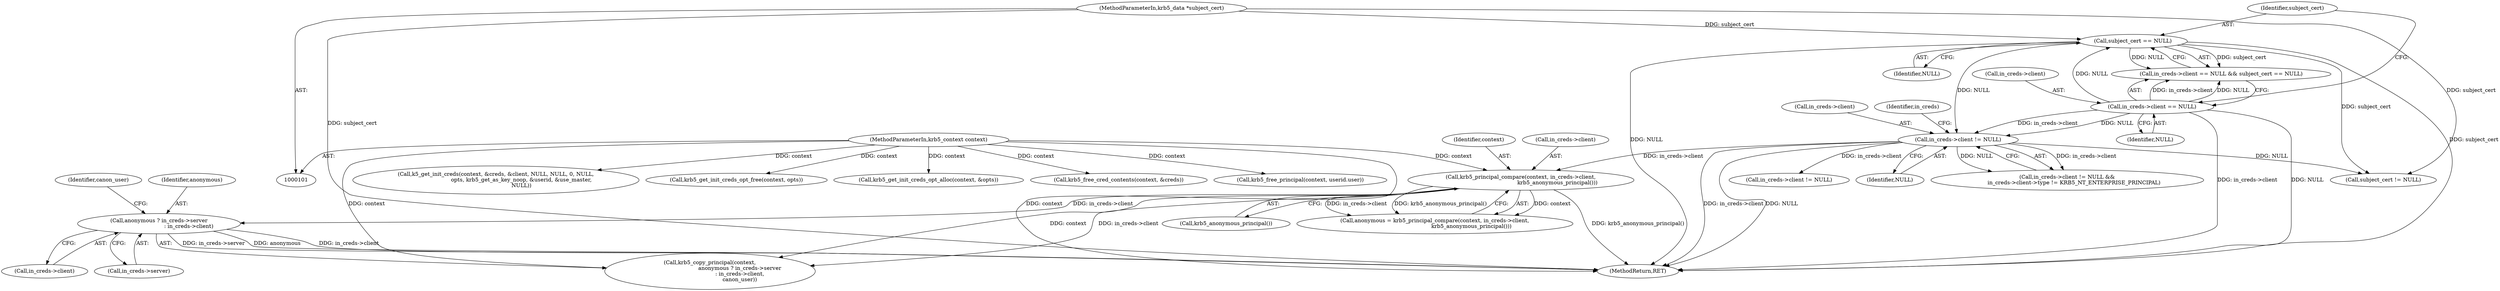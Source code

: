 digraph "0_krb5_5e6d1796106df8ba6bc1973ee0917c170d929086_0@pointer" {
"1000166" [label="(Call,anonymous ? in_creds->server\n                                   : in_creds->client)"];
"1000157" [label="(Call,krb5_principal_compare(context, in_creds->client,\n                                           krb5_anonymous_principal()))"];
"1000102" [label="(MethodParameterIn,krb5_context context)"];
"1000141" [label="(Call,in_creds->client != NULL)"];
"1000128" [label="(Call,in_creds->client == NULL)"];
"1000133" [label="(Call,subject_cert == NULL)"];
"1000104" [label="(MethodParameterIn,krb5_data *subject_cert)"];
"1000347" [label="(MethodReturn,RET)"];
"1000171" [label="(Call,in_creds->client)"];
"1000141" [label="(Call,in_creds->client != NULL)"];
"1000102" [label="(MethodParameterIn,krb5_context context)"];
"1000149" [label="(Identifier,in_creds)"];
"1000162" [label="(Call,krb5_anonymous_principal())"];
"1000167" [label="(Identifier,anonymous)"];
"1000129" [label="(Call,in_creds->client)"];
"1000323" [label="(Call,krb5_free_cred_contents(context, &creds))"];
"1000164" [label="(Call,krb5_copy_principal(context,\n                                   anonymous ? in_creds->server\n                                   : in_creds->client,\n                                   canon_user))"];
"1000340" [label="(Call,krb5_free_principal(context, userid.user))"];
"1000127" [label="(Call,in_creds->client == NULL && subject_cert == NULL)"];
"1000157" [label="(Call,krb5_principal_compare(context, in_creds->client,\n                                           krb5_anonymous_principal()))"];
"1000282" [label="(Call,k5_get_init_creds(context, &creds, &client, NULL, NULL, 0, NULL,\n                              opts, krb5_get_as_key_noop, &userid, &use_master,\n                              NULL))"];
"1000228" [label="(Call,in_creds->client != NULL)"];
"1000159" [label="(Call,in_creds->client)"];
"1000331" [label="(Call,krb5_get_init_creds_opt_free(context, opts))"];
"1000132" [label="(Identifier,NULL)"];
"1000166" [label="(Call,anonymous ? in_creds->server\n                                   : in_creds->client)"];
"1000104" [label="(MethodParameterIn,krb5_data *subject_cert)"];
"1000188" [label="(Call,subject_cert != NULL)"];
"1000155" [label="(Call,anonymous = krb5_principal_compare(context, in_creds->client,\n                                           krb5_anonymous_principal()))"];
"1000128" [label="(Call,in_creds->client == NULL)"];
"1000158" [label="(Identifier,context)"];
"1000133" [label="(Call,subject_cert == NULL)"];
"1000199" [label="(Call,krb5_get_init_creds_opt_alloc(context, &opts))"];
"1000134" [label="(Identifier,subject_cert)"];
"1000145" [label="(Identifier,NULL)"];
"1000140" [label="(Call,in_creds->client != NULL &&\n        in_creds->client->type != KRB5_NT_ENTERPRISE_PRINCIPAL)"];
"1000142" [label="(Call,in_creds->client)"];
"1000135" [label="(Identifier,NULL)"];
"1000168" [label="(Call,in_creds->server)"];
"1000174" [label="(Identifier,canon_user)"];
"1000166" -> "1000164"  [label="AST: "];
"1000166" -> "1000168"  [label="CFG: "];
"1000166" -> "1000171"  [label="CFG: "];
"1000167" -> "1000166"  [label="AST: "];
"1000168" -> "1000166"  [label="AST: "];
"1000171" -> "1000166"  [label="AST: "];
"1000174" -> "1000166"  [label="CFG: "];
"1000166" -> "1000347"  [label="DDG: in_creds->server"];
"1000166" -> "1000347"  [label="DDG: anonymous"];
"1000166" -> "1000347"  [label="DDG: in_creds->client"];
"1000157" -> "1000166"  [label="DDG: in_creds->client"];
"1000157" -> "1000155"  [label="AST: "];
"1000157" -> "1000162"  [label="CFG: "];
"1000158" -> "1000157"  [label="AST: "];
"1000159" -> "1000157"  [label="AST: "];
"1000162" -> "1000157"  [label="AST: "];
"1000155" -> "1000157"  [label="CFG: "];
"1000157" -> "1000347"  [label="DDG: krb5_anonymous_principal()"];
"1000157" -> "1000155"  [label="DDG: context"];
"1000157" -> "1000155"  [label="DDG: in_creds->client"];
"1000157" -> "1000155"  [label="DDG: krb5_anonymous_principal()"];
"1000102" -> "1000157"  [label="DDG: context"];
"1000141" -> "1000157"  [label="DDG: in_creds->client"];
"1000157" -> "1000164"  [label="DDG: context"];
"1000157" -> "1000164"  [label="DDG: in_creds->client"];
"1000102" -> "1000101"  [label="AST: "];
"1000102" -> "1000347"  [label="DDG: context"];
"1000102" -> "1000164"  [label="DDG: context"];
"1000102" -> "1000199"  [label="DDG: context"];
"1000102" -> "1000282"  [label="DDG: context"];
"1000102" -> "1000323"  [label="DDG: context"];
"1000102" -> "1000331"  [label="DDG: context"];
"1000102" -> "1000340"  [label="DDG: context"];
"1000141" -> "1000140"  [label="AST: "];
"1000141" -> "1000145"  [label="CFG: "];
"1000142" -> "1000141"  [label="AST: "];
"1000145" -> "1000141"  [label="AST: "];
"1000149" -> "1000141"  [label="CFG: "];
"1000140" -> "1000141"  [label="CFG: "];
"1000141" -> "1000347"  [label="DDG: in_creds->client"];
"1000141" -> "1000347"  [label="DDG: NULL"];
"1000141" -> "1000140"  [label="DDG: in_creds->client"];
"1000141" -> "1000140"  [label="DDG: NULL"];
"1000128" -> "1000141"  [label="DDG: in_creds->client"];
"1000128" -> "1000141"  [label="DDG: NULL"];
"1000133" -> "1000141"  [label="DDG: NULL"];
"1000141" -> "1000188"  [label="DDG: NULL"];
"1000141" -> "1000228"  [label="DDG: in_creds->client"];
"1000128" -> "1000127"  [label="AST: "];
"1000128" -> "1000132"  [label="CFG: "];
"1000129" -> "1000128"  [label="AST: "];
"1000132" -> "1000128"  [label="AST: "];
"1000134" -> "1000128"  [label="CFG: "];
"1000127" -> "1000128"  [label="CFG: "];
"1000128" -> "1000347"  [label="DDG: NULL"];
"1000128" -> "1000347"  [label="DDG: in_creds->client"];
"1000128" -> "1000127"  [label="DDG: in_creds->client"];
"1000128" -> "1000127"  [label="DDG: NULL"];
"1000128" -> "1000133"  [label="DDG: NULL"];
"1000133" -> "1000127"  [label="AST: "];
"1000133" -> "1000135"  [label="CFG: "];
"1000134" -> "1000133"  [label="AST: "];
"1000135" -> "1000133"  [label="AST: "];
"1000127" -> "1000133"  [label="CFG: "];
"1000133" -> "1000347"  [label="DDG: subject_cert"];
"1000133" -> "1000347"  [label="DDG: NULL"];
"1000133" -> "1000127"  [label="DDG: subject_cert"];
"1000133" -> "1000127"  [label="DDG: NULL"];
"1000104" -> "1000133"  [label="DDG: subject_cert"];
"1000133" -> "1000188"  [label="DDG: subject_cert"];
"1000104" -> "1000101"  [label="AST: "];
"1000104" -> "1000347"  [label="DDG: subject_cert"];
"1000104" -> "1000188"  [label="DDG: subject_cert"];
}

